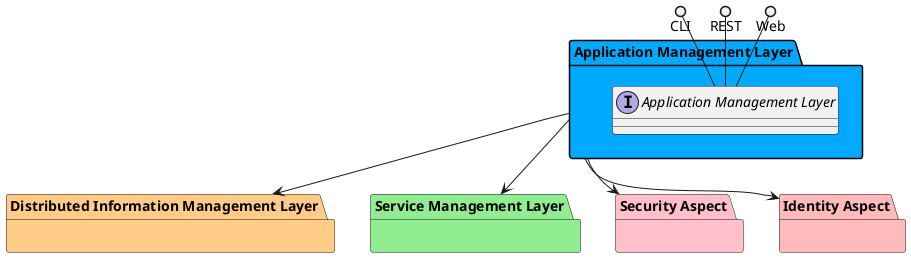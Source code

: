 @startuml


package "Distributed Information Management Layer" #ffcc88 {
    }

package "Service Management Layer" #lightgreen {
    }

package "Security Aspect" #pink {
    }

package "Identity Aspect" #ffbbbb {
    }


package "Application Management Layer" #00aaff {

    interface "Application Management Layer" as i {
    
    }
}

CLI ()-- i
REST ()-- i
Web ()-- i

package "Application Management Layer" #00aaff {
    
}


    "Application Management Layer" --> "Distributed Information Management Layer"

    "Application Management Layer" --> "Service Management Layer"

    "Application Management Layer" --> "Security Aspect"

    "Application Management Layer" --> "Identity Aspect"


@enduml
